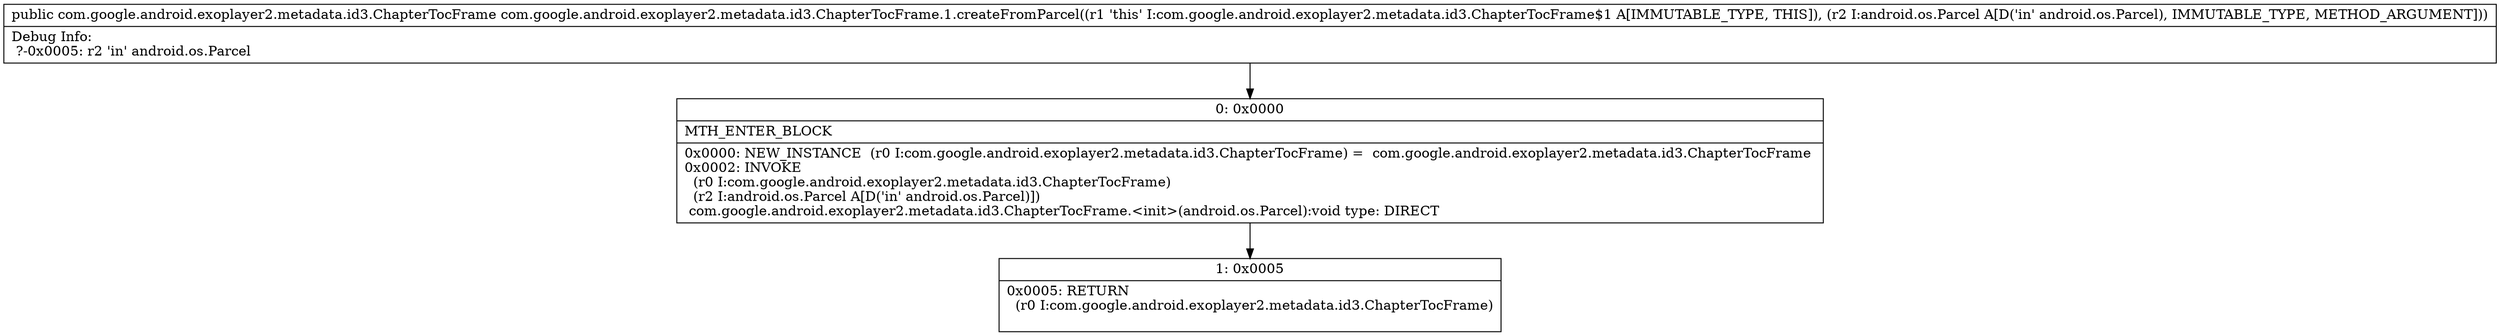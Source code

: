 digraph "CFG forcom.google.android.exoplayer2.metadata.id3.ChapterTocFrame.1.createFromParcel(Landroid\/os\/Parcel;)Lcom\/google\/android\/exoplayer2\/metadata\/id3\/ChapterTocFrame;" {
Node_0 [shape=record,label="{0\:\ 0x0000|MTH_ENTER_BLOCK\l|0x0000: NEW_INSTANCE  (r0 I:com.google.android.exoplayer2.metadata.id3.ChapterTocFrame) =  com.google.android.exoplayer2.metadata.id3.ChapterTocFrame \l0x0002: INVOKE  \l  (r0 I:com.google.android.exoplayer2.metadata.id3.ChapterTocFrame)\l  (r2 I:android.os.Parcel A[D('in' android.os.Parcel)])\l com.google.android.exoplayer2.metadata.id3.ChapterTocFrame.\<init\>(android.os.Parcel):void type: DIRECT \l}"];
Node_1 [shape=record,label="{1\:\ 0x0005|0x0005: RETURN  \l  (r0 I:com.google.android.exoplayer2.metadata.id3.ChapterTocFrame)\l \l}"];
MethodNode[shape=record,label="{public com.google.android.exoplayer2.metadata.id3.ChapterTocFrame com.google.android.exoplayer2.metadata.id3.ChapterTocFrame.1.createFromParcel((r1 'this' I:com.google.android.exoplayer2.metadata.id3.ChapterTocFrame$1 A[IMMUTABLE_TYPE, THIS]), (r2 I:android.os.Parcel A[D('in' android.os.Parcel), IMMUTABLE_TYPE, METHOD_ARGUMENT]))  | Debug Info:\l  ?\-0x0005: r2 'in' android.os.Parcel\l}"];
MethodNode -> Node_0;
Node_0 -> Node_1;
}

